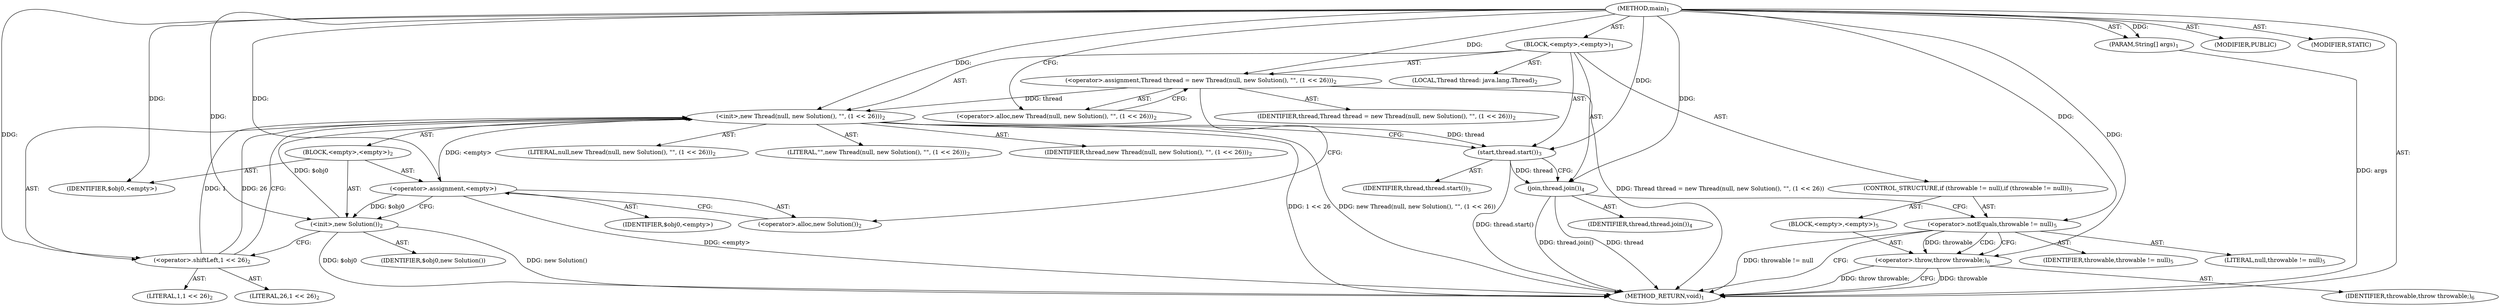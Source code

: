digraph "main" {  
"19" [label = <(METHOD,main)<SUB>1</SUB>> ]
"20" [label = <(PARAM,String[] args)<SUB>1</SUB>> ]
"21" [label = <(BLOCK,&lt;empty&gt;,&lt;empty&gt;)<SUB>1</SUB>> ]
"4" [label = <(LOCAL,Thread thread: java.lang.Thread)<SUB>2</SUB>> ]
"22" [label = <(&lt;operator&gt;.assignment,Thread thread = new Thread(null, new Solution(), &quot;&quot;, (1 &lt;&lt; 26)))<SUB>2</SUB>> ]
"23" [label = <(IDENTIFIER,thread,Thread thread = new Thread(null, new Solution(), &quot;&quot;, (1 &lt;&lt; 26)))<SUB>2</SUB>> ]
"24" [label = <(&lt;operator&gt;.alloc,new Thread(null, new Solution(), &quot;&quot;, (1 &lt;&lt; 26)))<SUB>2</SUB>> ]
"25" [label = <(&lt;init&gt;,new Thread(null, new Solution(), &quot;&quot;, (1 &lt;&lt; 26)))<SUB>2</SUB>> ]
"3" [label = <(IDENTIFIER,thread,new Thread(null, new Solution(), &quot;&quot;, (1 &lt;&lt; 26)))<SUB>2</SUB>> ]
"26" [label = <(LITERAL,null,new Thread(null, new Solution(), &quot;&quot;, (1 &lt;&lt; 26)))<SUB>2</SUB>> ]
"27" [label = <(BLOCK,&lt;empty&gt;,&lt;empty&gt;)<SUB>2</SUB>> ]
"28" [label = <(&lt;operator&gt;.assignment,&lt;empty&gt;)> ]
"29" [label = <(IDENTIFIER,$obj0,&lt;empty&gt;)> ]
"30" [label = <(&lt;operator&gt;.alloc,new Solution())<SUB>2</SUB>> ]
"31" [label = <(&lt;init&gt;,new Solution())<SUB>2</SUB>> ]
"32" [label = <(IDENTIFIER,$obj0,new Solution())> ]
"33" [label = <(IDENTIFIER,$obj0,&lt;empty&gt;)> ]
"34" [label = <(LITERAL,&quot;&quot;,new Thread(null, new Solution(), &quot;&quot;, (1 &lt;&lt; 26)))<SUB>2</SUB>> ]
"35" [label = <(&lt;operator&gt;.shiftLeft,1 &lt;&lt; 26)<SUB>2</SUB>> ]
"36" [label = <(LITERAL,1,1 &lt;&lt; 26)<SUB>2</SUB>> ]
"37" [label = <(LITERAL,26,1 &lt;&lt; 26)<SUB>2</SUB>> ]
"38" [label = <(start,thread.start())<SUB>3</SUB>> ]
"39" [label = <(IDENTIFIER,thread,thread.start())<SUB>3</SUB>> ]
"40" [label = <(join,thread.join())<SUB>4</SUB>> ]
"41" [label = <(IDENTIFIER,thread,thread.join())<SUB>4</SUB>> ]
"42" [label = <(CONTROL_STRUCTURE,if (throwable != null),if (throwable != null))<SUB>5</SUB>> ]
"43" [label = <(&lt;operator&gt;.notEquals,throwable != null)<SUB>5</SUB>> ]
"44" [label = <(IDENTIFIER,throwable,throwable != null)<SUB>5</SUB>> ]
"45" [label = <(LITERAL,null,throwable != null)<SUB>5</SUB>> ]
"46" [label = <(BLOCK,&lt;empty&gt;,&lt;empty&gt;)<SUB>5</SUB>> ]
"47" [label = <(&lt;operator&gt;.throw,throw throwable;)<SUB>6</SUB>> ]
"48" [label = <(IDENTIFIER,throwable,throw throwable;)<SUB>6</SUB>> ]
"49" [label = <(MODIFIER,PUBLIC)> ]
"50" [label = <(MODIFIER,STATIC)> ]
"51" [label = <(METHOD_RETURN,void)<SUB>1</SUB>> ]
  "19" -> "20"  [ label = "AST: "] 
  "19" -> "21"  [ label = "AST: "] 
  "19" -> "49"  [ label = "AST: "] 
  "19" -> "50"  [ label = "AST: "] 
  "19" -> "51"  [ label = "AST: "] 
  "21" -> "4"  [ label = "AST: "] 
  "21" -> "22"  [ label = "AST: "] 
  "21" -> "25"  [ label = "AST: "] 
  "21" -> "38"  [ label = "AST: "] 
  "21" -> "40"  [ label = "AST: "] 
  "21" -> "42"  [ label = "AST: "] 
  "22" -> "23"  [ label = "AST: "] 
  "22" -> "24"  [ label = "AST: "] 
  "25" -> "3"  [ label = "AST: "] 
  "25" -> "26"  [ label = "AST: "] 
  "25" -> "27"  [ label = "AST: "] 
  "25" -> "34"  [ label = "AST: "] 
  "25" -> "35"  [ label = "AST: "] 
  "27" -> "28"  [ label = "AST: "] 
  "27" -> "31"  [ label = "AST: "] 
  "27" -> "33"  [ label = "AST: "] 
  "28" -> "29"  [ label = "AST: "] 
  "28" -> "30"  [ label = "AST: "] 
  "31" -> "32"  [ label = "AST: "] 
  "35" -> "36"  [ label = "AST: "] 
  "35" -> "37"  [ label = "AST: "] 
  "38" -> "39"  [ label = "AST: "] 
  "40" -> "41"  [ label = "AST: "] 
  "42" -> "43"  [ label = "AST: "] 
  "42" -> "46"  [ label = "AST: "] 
  "43" -> "44"  [ label = "AST: "] 
  "43" -> "45"  [ label = "AST: "] 
  "46" -> "47"  [ label = "AST: "] 
  "47" -> "48"  [ label = "AST: "] 
  "22" -> "30"  [ label = "CFG: "] 
  "25" -> "38"  [ label = "CFG: "] 
  "38" -> "40"  [ label = "CFG: "] 
  "40" -> "43"  [ label = "CFG: "] 
  "24" -> "22"  [ label = "CFG: "] 
  "35" -> "25"  [ label = "CFG: "] 
  "43" -> "51"  [ label = "CFG: "] 
  "43" -> "47"  [ label = "CFG: "] 
  "28" -> "31"  [ label = "CFG: "] 
  "31" -> "35"  [ label = "CFG: "] 
  "47" -> "51"  [ label = "CFG: "] 
  "30" -> "28"  [ label = "CFG: "] 
  "19" -> "24"  [ label = "CFG: "] 
  "20" -> "51"  [ label = "DDG: args"] 
  "22" -> "51"  [ label = "DDG: Thread thread = new Thread(null, new Solution(), &quot;&quot;, (1 &lt;&lt; 26))"] 
  "28" -> "51"  [ label = "DDG: &lt;empty&gt;"] 
  "31" -> "51"  [ label = "DDG: $obj0"] 
  "31" -> "51"  [ label = "DDG: new Solution()"] 
  "25" -> "51"  [ label = "DDG: 1 &lt;&lt; 26"] 
  "25" -> "51"  [ label = "DDG: new Thread(null, new Solution(), &quot;&quot;, (1 &lt;&lt; 26))"] 
  "38" -> "51"  [ label = "DDG: thread.start()"] 
  "40" -> "51"  [ label = "DDG: thread"] 
  "40" -> "51"  [ label = "DDG: thread.join()"] 
  "43" -> "51"  [ label = "DDG: throwable != null"] 
  "47" -> "51"  [ label = "DDG: throwable"] 
  "47" -> "51"  [ label = "DDG: throw throwable;"] 
  "19" -> "20"  [ label = "DDG: "] 
  "19" -> "22"  [ label = "DDG: "] 
  "22" -> "25"  [ label = "DDG: thread"] 
  "19" -> "25"  [ label = "DDG: "] 
  "28" -> "25"  [ label = "DDG: &lt;empty&gt;"] 
  "31" -> "25"  [ label = "DDG: $obj0"] 
  "35" -> "25"  [ label = "DDG: 1"] 
  "35" -> "25"  [ label = "DDG: 26"] 
  "25" -> "38"  [ label = "DDG: thread"] 
  "19" -> "38"  [ label = "DDG: "] 
  "38" -> "40"  [ label = "DDG: thread"] 
  "19" -> "40"  [ label = "DDG: "] 
  "19" -> "28"  [ label = "DDG: "] 
  "19" -> "33"  [ label = "DDG: "] 
  "19" -> "35"  [ label = "DDG: "] 
  "19" -> "43"  [ label = "DDG: "] 
  "28" -> "31"  [ label = "DDG: $obj0"] 
  "19" -> "31"  [ label = "DDG: "] 
  "43" -> "47"  [ label = "DDG: throwable"] 
  "19" -> "47"  [ label = "DDG: "] 
  "43" -> "47"  [ label = "CDG: "] 
}
